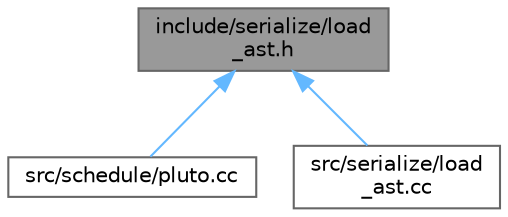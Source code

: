 digraph "include/serialize/load_ast.h"
{
 // LATEX_PDF_SIZE
  bgcolor="transparent";
  edge [fontname=Helvetica,fontsize=10,labelfontname=Helvetica,labelfontsize=10];
  node [fontname=Helvetica,fontsize=10,shape=box,height=0.2,width=0.4];
  Node1 [label="include/serialize/load\l_ast.h",height=0.2,width=0.4,color="gray40", fillcolor="grey60", style="filled", fontcolor="black",tooltip=" "];
  Node1 -> Node2 [dir="back",color="steelblue1",style="solid"];
  Node2 [label="src/schedule/pluto.cc",height=0.2,width=0.4,color="grey40", fillcolor="white", style="filled",URL="$pluto_8cc.html",tooltip=" "];
  Node1 -> Node3 [dir="back",color="steelblue1",style="solid"];
  Node3 [label="src/serialize/load\l_ast.cc",height=0.2,width=0.4,color="grey40", fillcolor="white", style="filled",URL="$load__ast_8cc.html",tooltip=" "];
}
